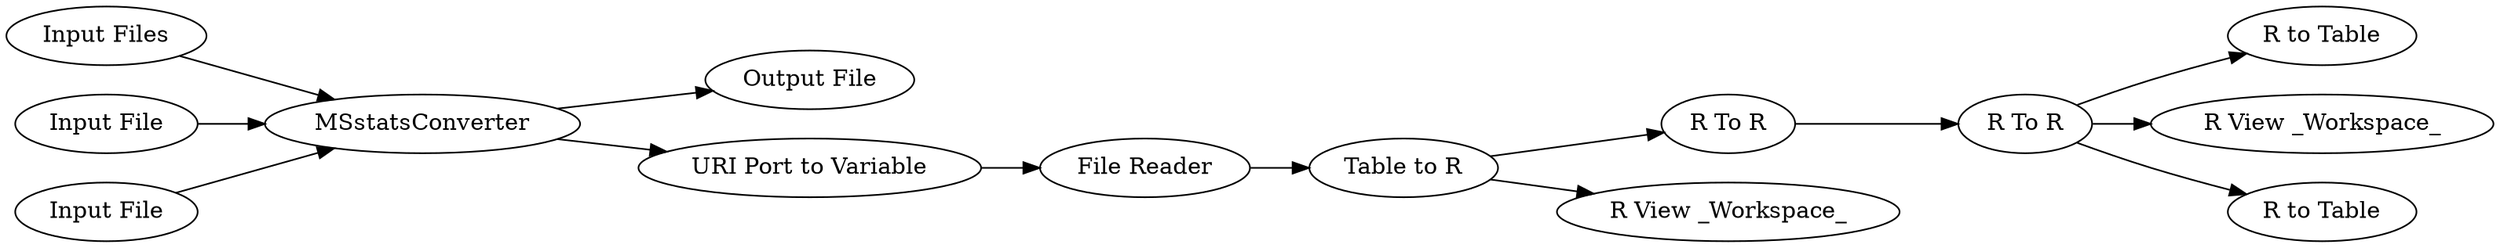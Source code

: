 digraph {
	12 -> 23
	12 -> 24
	29 -> 12
	16 -> 9
	9 -> 18
	3 -> 16
	18 -> 20
	18 -> 22
	24 -> 3
	28 -> 12
	18 -> 21
	27 -> 12
	16 -> 17
	16 [label="Table to R"]
	24 [label="URI Port to Variable"]
	27 [label="Input File"]
	20 [label="R to Table"]
	22 [label="R View _Workspace_"]
	29 [label="Input Files"]
	28 [label="Input File"]
	9 [label="R To R"]
	23 [label="Output File"]
	18 [label="R To R"]
	21 [label="R to Table"]
	17 [label="R View _Workspace_"]
	3 [label="File Reader"]
	12 [label=MSstatsConverter]
	rankdir=LR
}
